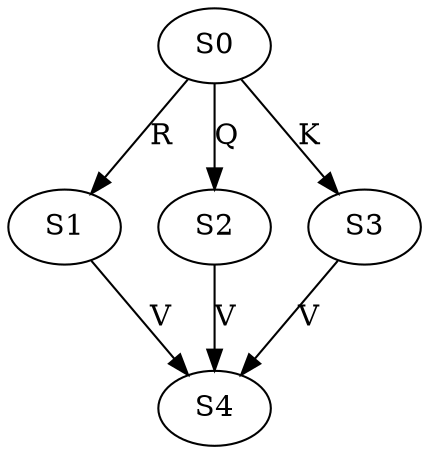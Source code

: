 strict digraph  {
	S0 -> S1 [ label = R ];
	S0 -> S2 [ label = Q ];
	S0 -> S3 [ label = K ];
	S1 -> S4 [ label = V ];
	S2 -> S4 [ label = V ];
	S3 -> S4 [ label = V ];
}
